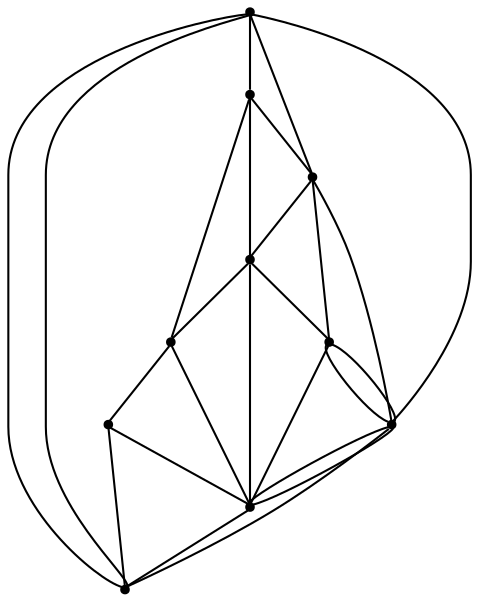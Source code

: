 graph {
  node [shape=point,comment="{\"directed\":false,\"doi\":\"10.1007/978-3-540-70904-6_15\",\"figure\":\"1 (1)\"}"]

  v0 [pos="1095.8486328125,258.78683725992835"]
  v1 [pos="1015.8691815043604,338.90883127848315"]
  v2 [pos="775.9328624636628,298.84840647379565"]
  v3 [pos="1055.859988190407,499.1483052571615"]
  v4 [pos="975.8815225290698,539.2108281453451"]
  v5 [pos="893.1202579941861,339.99106089274096"]
  v6 [pos="896.2135674055232,416.8233235677083"]
  v7 [pos="855.9123773619186,579.2702356974285"]
  v8 [pos="775.1441860465117,459.0899785359701"]
  v9 [pos="735.9441701489825,619.330660502116"]

  v9 -- v8 [id="-2",pos="735.9441701489825,619.330660502116 775.1441860465117,459.0899785359701 775.1441860465117,459.0899785359701 775.1441860465117,459.0899785359701"]
  v9 -- v0 [id="-3",pos="735.9441701489825,619.330660502116 735.945203488372,258.7857564290365 735.945203488372,258.7857564290365 735.945203488372,258.7857564290365 1095.8486328125,258.78683725992835 1095.8486328125,258.78683725992835 1095.8486328125,258.78683725992835"]
  v9 -- v0 [id="-5",pos="735.9441701489825,619.330660502116 1095.8496184593023,619.3316141764324 1095.8496184593023,619.3316141764324 1095.8496184593023,619.3316141764324 1095.8486328125,258.78683725992835 1095.8486328125,258.78683725992835 1095.8486328125,258.78683725992835"]
  v9 -- v2 [id="-6",pos="735.9441701489825,619.330660502116 775.9328624636628,298.84840647379565 775.9328624636628,298.84840647379565 775.9328624636628,298.84840647379565"]
  v5 -- v1 [id="-42",pos="893.1202579941861,339.99106089274096 1015.8691815043604,338.90883127848315 1015.8691815043604,338.90883127848315 1015.8691815043604,338.90883127848315"]
  v9 -- v7 [id="-56",pos="735.9441701489825,619.330660502116 855.9123773619186,579.2702356974285 855.9123773619186,579.2702356974285 855.9123773619186,579.2702356974285"]
  v8 -- v6 [id="-84",pos="775.1441860465117,459.0899785359701 896.2135674055232,416.8233235677083 896.2135674055232,416.8233235677083 896.2135674055232,416.8233235677083"]
  v8 -- v5 [id="-101",pos="775.1441860465117,459.0899785359701 893.1202579941861,339.99106089274096 893.1202579941861,339.99106089274096 893.1202579941861,339.99106089274096"]
  v8 -- v2 [id="-102",pos="775.1441860465117,459.0899785359701 775.9328624636628,298.84840647379565 775.9328624636628,298.84840647379565 775.9328624636628,298.84840647379565"]
  v5 -- v2 [id="-112",pos="893.1202579941861,339.99106089274096 775.9318132267442,338.91092936197924 775.9318132267442,338.91092936197924 775.9318132267442,338.91092936197924 775.9328624636628,298.84840647379565 775.9328624636628,298.84840647379565 775.9328624636628,298.84840647379565"]
  v2 -- v1 [id="-120",pos="775.9328624636628,298.84840647379565 1015.8691815043604,338.90883127848315 1015.8691815043604,338.90883127848315 1015.8691815043604,338.90883127848315"]
  v2 -- v0 [id="-121",pos="775.9328624636628,298.84840647379565 1095.8486328125,258.78683725992835 1095.8486328125,258.78683725992835 1095.8486328125,258.78683725992835"]
  v2 -- v1 [id="-128",pos="775.9328624636628,298.84840647379565 1017.5350835755813,297.18170166015625 1017.5350835755813,297.18170166015625 1017.5350835755813,297.18170166015625 1015.8691815043604,338.90883127848315 1015.8691815043604,338.90883127848315 1015.8691815043604,338.90883127848315"]
  v7 -- v8 [id="-193",pos="855.9123773619186,579.2702356974285 775.1441860465117,459.0899785359701 775.1441860465117,459.0899785359701 775.1441860465117,459.0899785359701"]
  v7 -- v6 [id="-194",pos="855.9123773619186,579.2702356974285 896.2135674055232,416.8233235677083 896.2135674055232,416.8233235677083 896.2135674055232,416.8233235677083"]
  v7 -- v4 [id="-201",pos="855.9123773619186,579.2702356974285 975.8815225290698,539.2108281453451 975.8815225290698,539.2108281453451 975.8815225290698,539.2108281453451"]
  v6 -- v1 [id="-204",pos="896.2135674055232,416.8233235677083 1015.8691815043604,338.90883127848315 1015.8691815043604,338.90883127848315 1015.8691815043604,338.90883127848315"]
  v6 -- v4 [id="-205",pos="896.2135674055232,416.8233235677083 975.8815225290698,539.2108281453451 975.8815225290698,539.2108281453451 975.8815225290698,539.2108281453451"]
  v6 -- v5 [id="-207",pos="896.2135674055232,416.8233235677083 893.1202579941861,339.99106089274096 893.1202579941861,339.99106089274096 893.1202579941861,339.99106089274096"]
  v5 -- v2 [id="-213",pos="893.1202579941861,339.99106089274096 775.9328624636628,298.84840647379565 775.9328624636628,298.84840647379565 775.9328624636628,298.84840647379565"]
  v4 -- v3 [id="-223",pos="975.8815225290698,539.2108281453451 1055.859988190407,499.1483052571615 1055.859988190407,499.1483052571615 1055.859988190407,499.1483052571615"]
  v4 -- v1 [id="-224",pos="975.8815225290698,539.2108281453451 1015.8691815043604,338.90883127848315 1015.8691815043604,338.90883127848315 1015.8691815043604,338.90883127848315"]
  v1 -- v0 [id="-291",pos="1015.8691815043604,338.90883127848315 1095.8486328125,258.78683725992835 1095.8486328125,258.78683725992835 1095.8486328125,258.78683725992835"]
  v3 -- v0 [id="-372",pos="1055.859988190407,499.1483052571615 1095.8486328125,258.78683725992835 1095.8486328125,258.78683725992835 1095.8486328125,258.78683725992835"]
  v3 -- v1 [id="-373",pos="1055.859988190407,499.1483052571615 1015.8691815043604,338.90883127848315 1015.8691815043604,338.90883127848315 1015.8691815043604,338.90883127848315"]
}